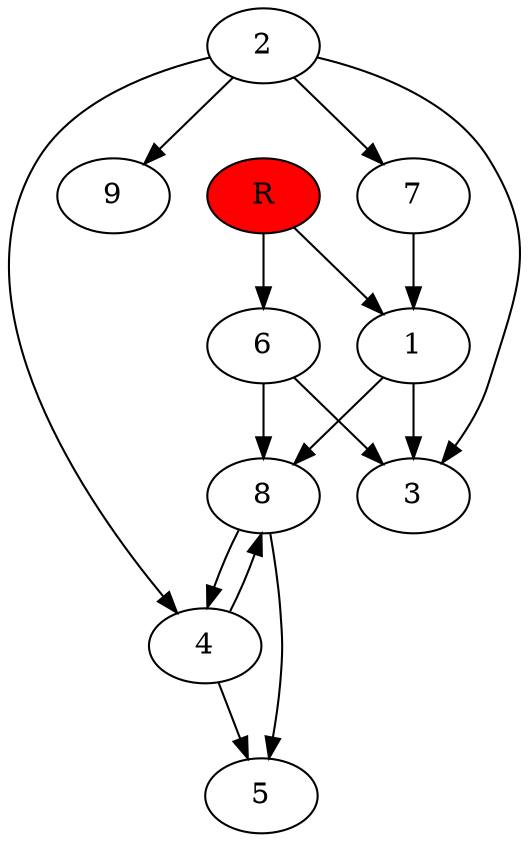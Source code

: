 digraph prb29587 {
	1
	2
	3
	4
	5
	6
	7
	8
	R [fillcolor="#ff0000" style=filled]
	1 -> 3
	1 -> 8
	2 -> 3
	2 -> 4
	2 -> 7
	2 -> 9
	4 -> 5
	4 -> 8
	6 -> 3
	6 -> 8
	7 -> 1
	8 -> 4
	8 -> 5
	R -> 1
	R -> 6
}
